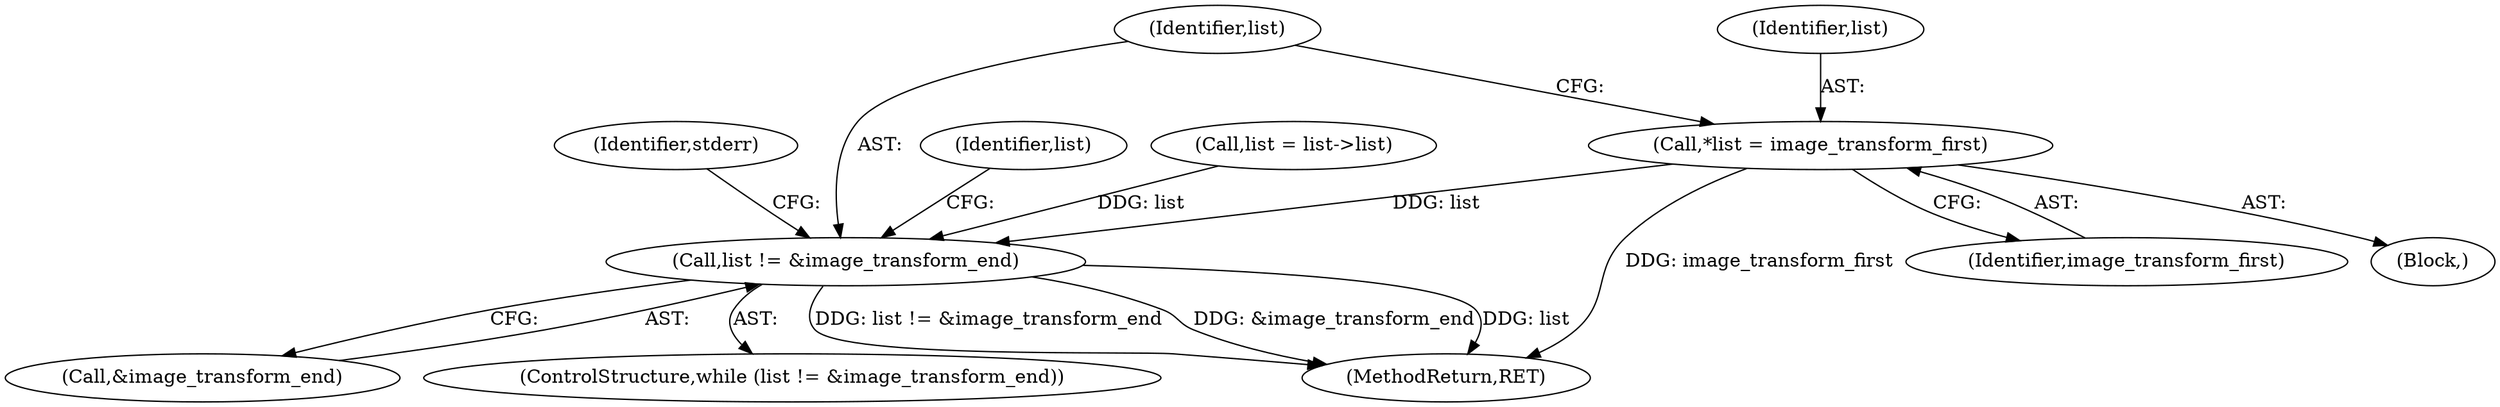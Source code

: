 digraph "0_Android_9d4853418ab2f754c2b63e091c29c5529b8b86ca_145@pointer" {
"1000104" [label="(Call,*list = image_transform_first)"];
"1000108" [label="(Call,list != &image_transform_end)"];
"1000110" [label="(Call,&image_transform_end)"];
"1000134" [label="(Identifier,stderr)"];
"1000106" [label="(Identifier,image_transform_first)"];
"1000109" [label="(Identifier,list)"];
"1000108" [label="(Call,list != &image_transform_end)"];
"1000105" [label="(Identifier,list)"];
"1000107" [label="(ControlStructure,while (list != &image_transform_end))"];
"1000117" [label="(Identifier,list)"];
"1000139" [label="(MethodReturn,RET)"];
"1000104" [label="(Call,*list = image_transform_first)"];
"1000102" [label="(Block,)"];
"1000128" [label="(Call,list = list->list)"];
"1000104" -> "1000102"  [label="AST: "];
"1000104" -> "1000106"  [label="CFG: "];
"1000105" -> "1000104"  [label="AST: "];
"1000106" -> "1000104"  [label="AST: "];
"1000109" -> "1000104"  [label="CFG: "];
"1000104" -> "1000139"  [label="DDG: image_transform_first"];
"1000104" -> "1000108"  [label="DDG: list"];
"1000108" -> "1000107"  [label="AST: "];
"1000108" -> "1000110"  [label="CFG: "];
"1000109" -> "1000108"  [label="AST: "];
"1000110" -> "1000108"  [label="AST: "];
"1000117" -> "1000108"  [label="CFG: "];
"1000134" -> "1000108"  [label="CFG: "];
"1000108" -> "1000139"  [label="DDG: list != &image_transform_end"];
"1000108" -> "1000139"  [label="DDG: &image_transform_end"];
"1000108" -> "1000139"  [label="DDG: list"];
"1000128" -> "1000108"  [label="DDG: list"];
}
